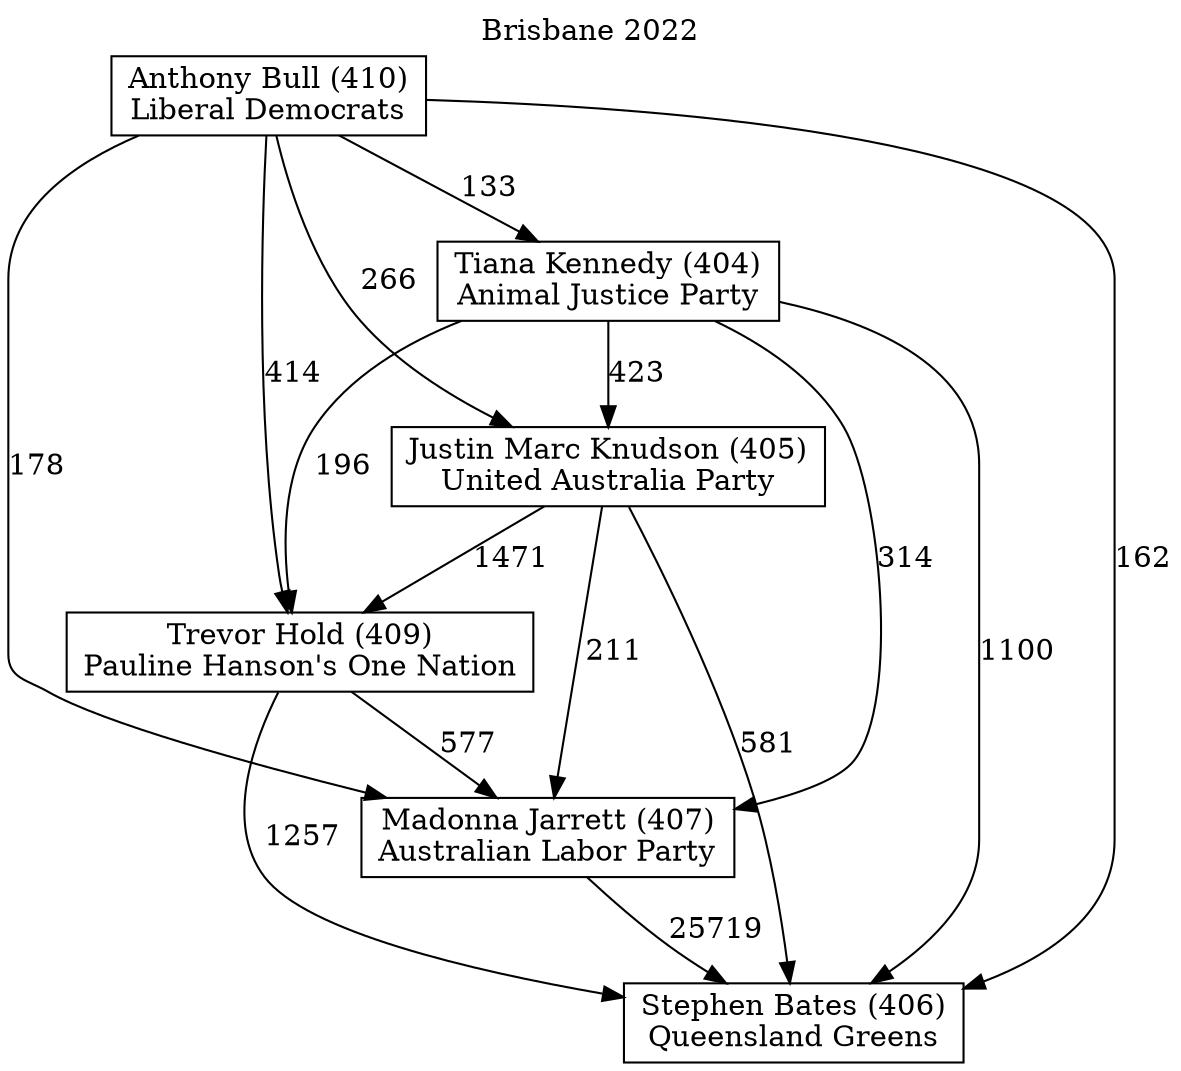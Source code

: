 // House preference flow
digraph "Stephen Bates (406)_Brisbane_2022" {
	graph [label="Brisbane 2022" labelloc=t mclimit=10]
	node [shape=box]
	"Justin Marc Knudson (405)" [label="Justin Marc Knudson (405)
United Australia Party"]
	"Stephen Bates (406)" [label="Stephen Bates (406)
Queensland Greens"]
	"Madonna Jarrett (407)" [label="Madonna Jarrett (407)
Australian Labor Party"]
	"Anthony Bull (410)" [label="Anthony Bull (410)
Liberal Democrats"]
	"Trevor Hold (409)" [label="Trevor Hold (409)
Pauline Hanson's One Nation"]
	"Tiana Kennedy (404)" [label="Tiana Kennedy (404)
Animal Justice Party"]
	"Trevor Hold (409)" -> "Madonna Jarrett (407)" [label=577]
	"Anthony Bull (410)" -> "Stephen Bates (406)" [label=162]
	"Tiana Kennedy (404)" -> "Trevor Hold (409)" [label=196]
	"Anthony Bull (410)" -> "Trevor Hold (409)" [label=414]
	"Tiana Kennedy (404)" -> "Madonna Jarrett (407)" [label=314]
	"Madonna Jarrett (407)" -> "Stephen Bates (406)" [label=25719]
	"Anthony Bull (410)" -> "Tiana Kennedy (404)" [label=133]
	"Justin Marc Knudson (405)" -> "Trevor Hold (409)" [label=1471]
	"Justin Marc Knudson (405)" -> "Stephen Bates (406)" [label=581]
	"Anthony Bull (410)" -> "Justin Marc Knudson (405)" [label=266]
	"Tiana Kennedy (404)" -> "Justin Marc Knudson (405)" [label=423]
	"Anthony Bull (410)" -> "Madonna Jarrett (407)" [label=178]
	"Tiana Kennedy (404)" -> "Stephen Bates (406)" [label=1100]
	"Trevor Hold (409)" -> "Stephen Bates (406)" [label=1257]
	"Justin Marc Knudson (405)" -> "Madonna Jarrett (407)" [label=211]
}
